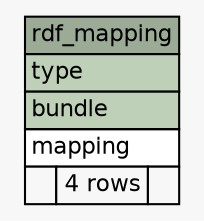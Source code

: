 // dot 2.30.1 on Mac OS X 10.8.3
// SchemaSpy rev 590
digraph "rdf_mapping" {
  graph [
    rankdir="RL"
    bgcolor="#f7f7f7"
    nodesep="0.18"
    ranksep="0.46"
    fontname="Helvetica"
    fontsize="11"
  ];
  node [
    fontname="Helvetica"
    fontsize="11"
    shape="plaintext"
  ];
  edge [
    arrowsize="0.8"
  ];
  "rdf_mapping" [
    label=<
    <TABLE BORDER="0" CELLBORDER="1" CELLSPACING="0" BGCOLOR="#ffffff">
      <TR><TD COLSPAN="3" BGCOLOR="#9bab96" ALIGN="CENTER">rdf_mapping</TD></TR>
      <TR><TD PORT="type" COLSPAN="3" BGCOLOR="#bed1b8" ALIGN="LEFT">type</TD></TR>
      <TR><TD PORT="bundle" COLSPAN="3" BGCOLOR="#bed1b8" ALIGN="LEFT">bundle</TD></TR>
      <TR><TD PORT="mapping" COLSPAN="3" ALIGN="LEFT">mapping</TD></TR>
      <TR><TD ALIGN="LEFT" BGCOLOR="#f7f7f7">  </TD><TD ALIGN="RIGHT" BGCOLOR="#f7f7f7">4 rows</TD><TD ALIGN="RIGHT" BGCOLOR="#f7f7f7">  </TD></TR>
    </TABLE>>
    URL="tables/rdf_mapping.html"
    tooltip="rdf_mapping"
  ];
}
